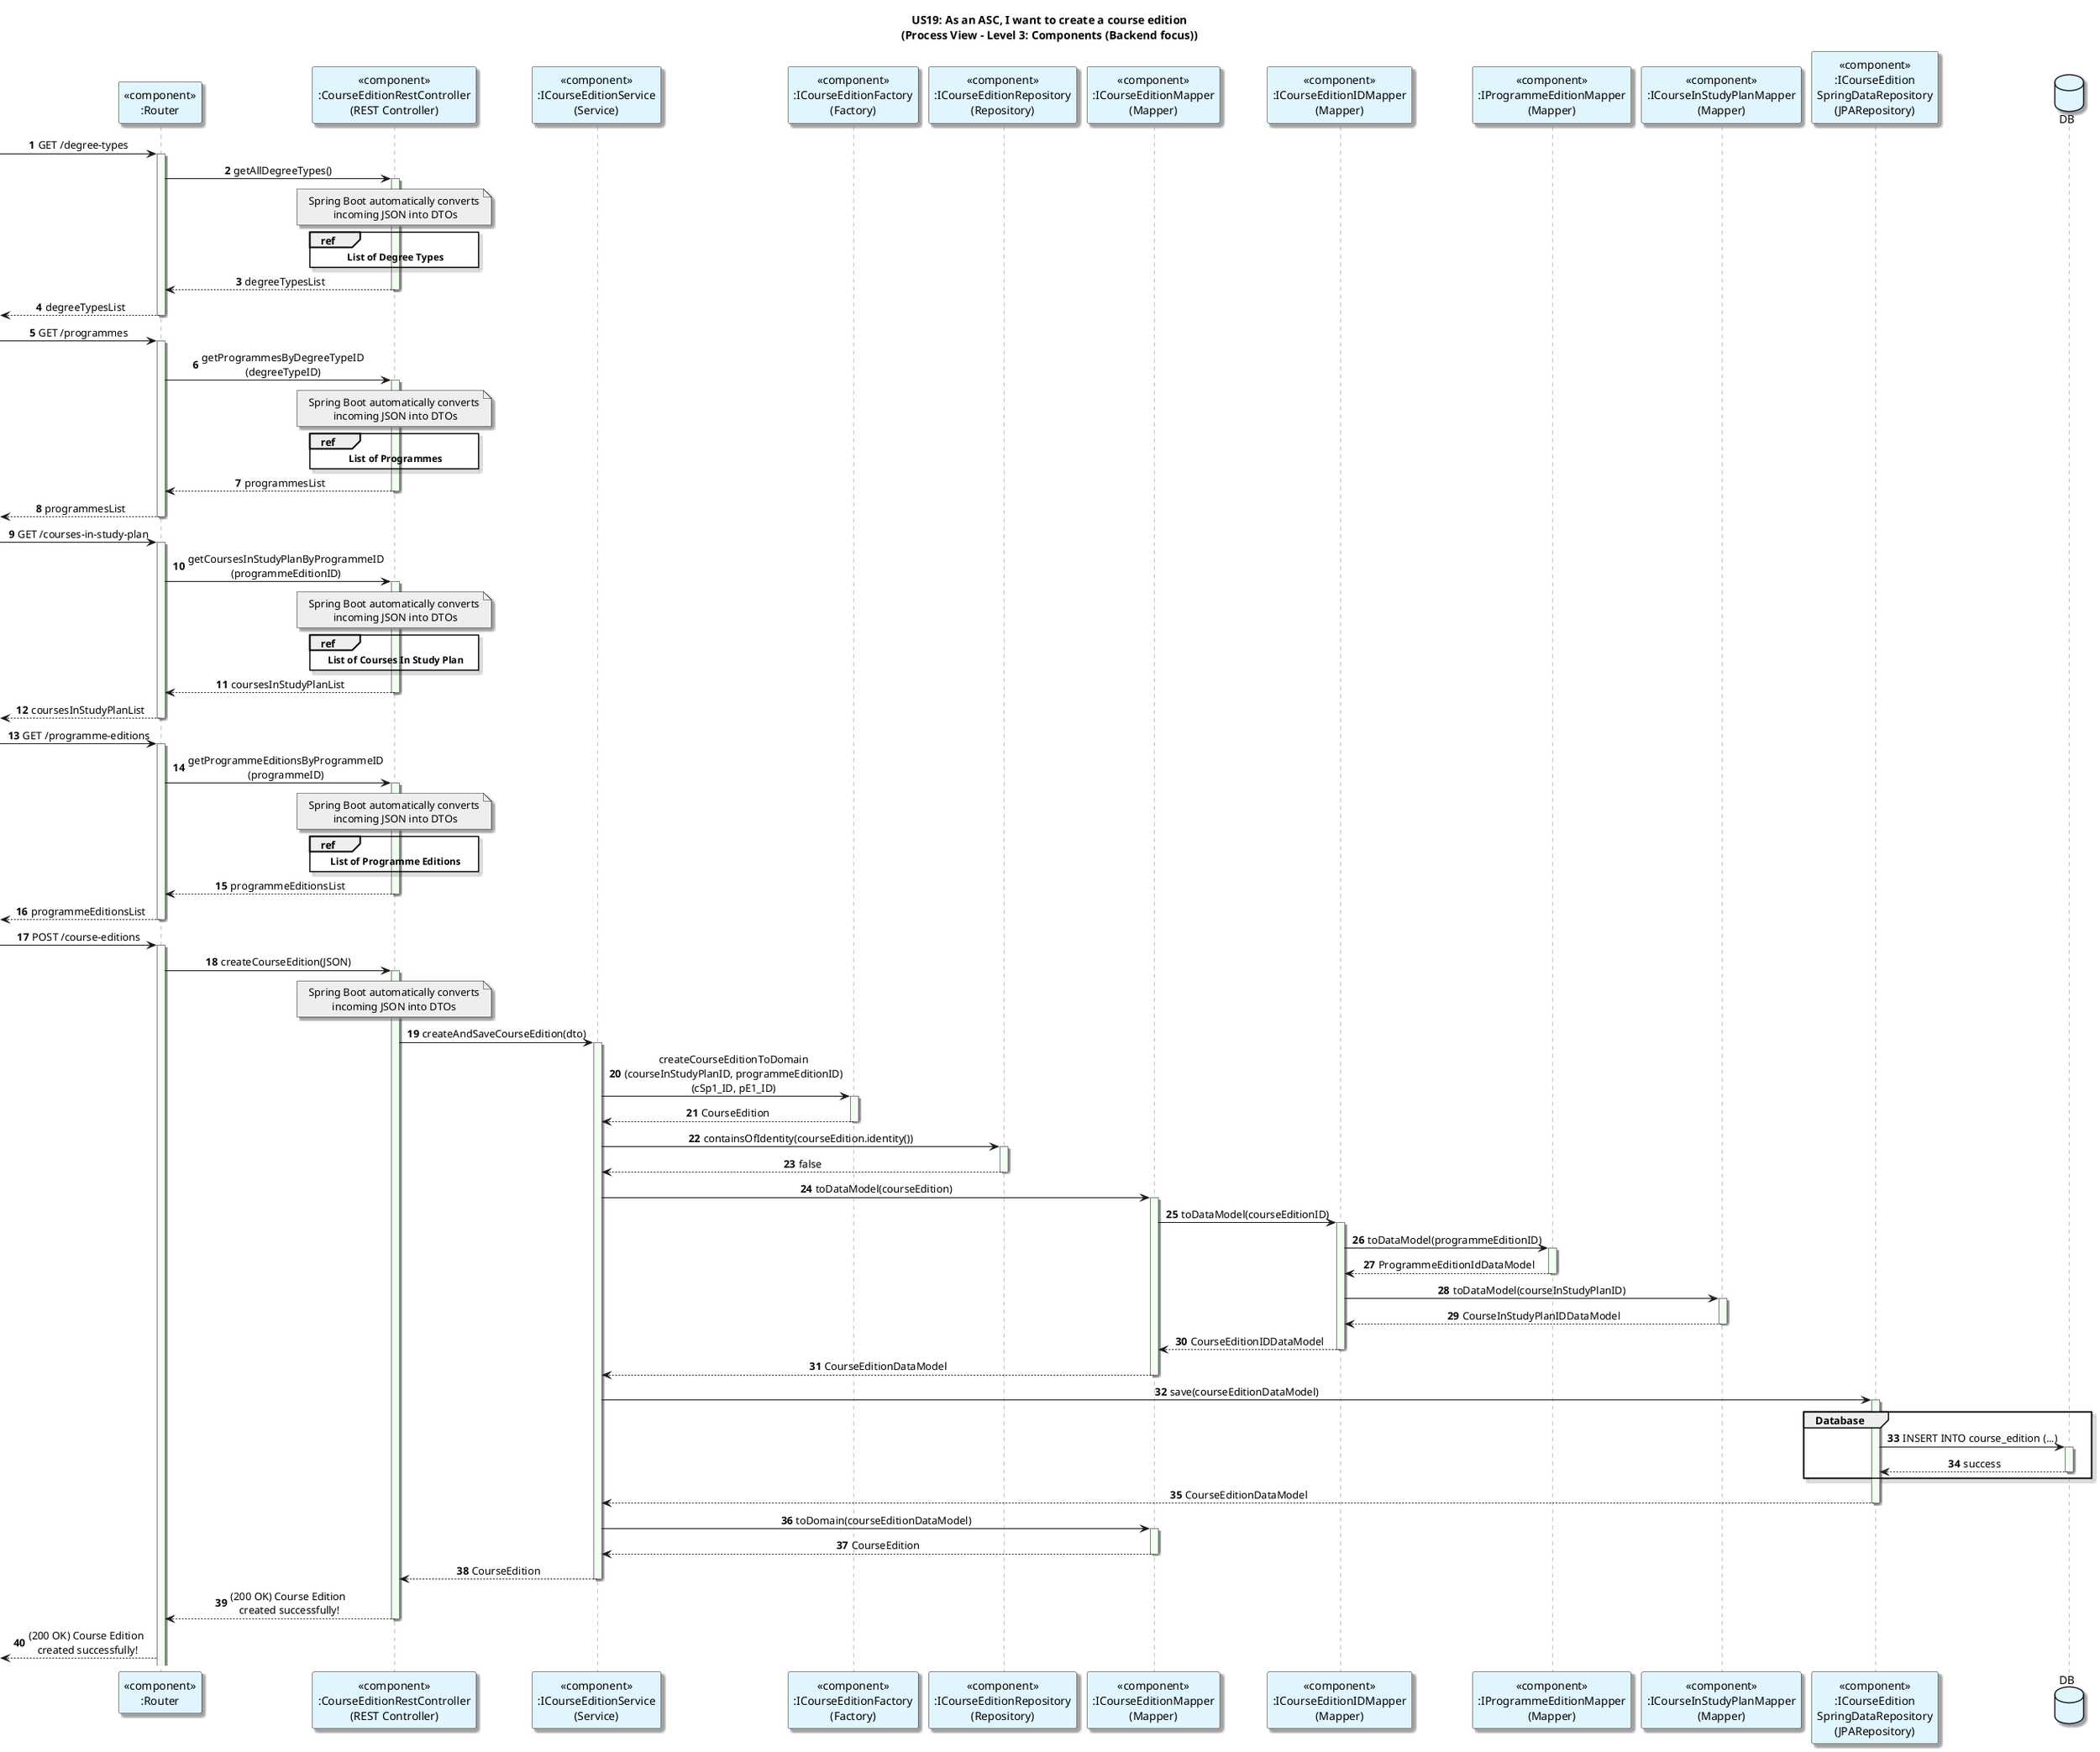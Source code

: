 @startuml
title: US19: As an ASC, I want to create a course edition\n(Process View - Level 3: Components (Backend focus))
autonumber

skinparam {
  ActivityPadding 2
  ActivityMargin 2
  BoxPadding 2
}
skinparam sequence {
    LifeLineBorderColor Grey
    LifeLineBackgroundColor HoneyDew
}
skinparam defaultTextAlignment center
skinparam shadowing true

participant "<<component>>\n:Router" as router #E1F5FE

participant "<<component>>\n:CourseEditionRestController\n(REST Controller)" as Controller #E1F5FE
participant "<<component>>\n:ICourseEditionService\n(Service)" as Service #E1F5FE
participant "<<component>>\n:ICourseEditionFactory\n(Factory)" as CourseEditionFactory #E1F5FE
participant "<<component>>\n:ICourseEditionRepository\n(Repository)" as Repository #E1F5FE
participant "<<component>>\n:ICourseEditionMapper\n(Mapper)" as Mapper #E1F5FE
participant "<<component>>\n:ICourseEditionIDMapper\n(Mapper)" as IDMapper #E1F5FE
participant "<<component>>\n:IProgrammeEditionMapper\n(Mapper)" as PEMapper #E1F5FE
participant "<<component>>\n:ICourseInStudyPlanMapper\n(Mapper)" as CSPMapper #E1F5FE
participant "<<component>>\n:ICourseEdition\nSpringDataRepository\n(JPARepository)" as SpringData #E1F5FE

database DB as Database #E1F5FE

-> router: GET /degree-types
activate router
router -> Controller: getAllDegreeTypes()
activate Controller
note over Controller #EEEEEE
Spring Boot automatically converts
 incoming JSON into DTOs
end note
ref over Controller
   <b>List of Degree Types</b>
end ref
Controller --> router: degreeTypesList
deactivate Controller
<-- router: degreeTypesList
deactivate router

-> router: GET /programmes
activate router
router -> Controller: getProgrammesByDegreeTypeID\n(degreeTypeID)
activate Controller
note over Controller #EEEEEE
Spring Boot automatically converts
 incoming JSON into DTOs
end note
ref over Controller
   <b>List of Programmes</b>
end ref
Controller --> router: programmesList
deactivate Controller
<-- router: programmesList
deactivate router

-> router: GET /courses-in-study-plan
activate router
router -> Controller: getCoursesInStudyPlanByProgrammeID\n(programmeEditionID)
activate Controller
note over Controller #EEEEEE
Spring Boot automatically converts
 incoming JSON into DTOs
end note
ref over Controller
   <b>List of Courses In Study Plan</b>
end ref
Controller --> router: coursesInStudyPlanList
deactivate Controller
<-- router: coursesInStudyPlanList
deactivate router

-> router: GET /programme-editions
activate router
router -> Controller: getProgrammeEditionsByProgrammeID\n(programmeID)
activate Controller
note over Controller #EEEEEE
Spring Boot automatically converts
 incoming JSON into DTOs
end note
ref over Controller
   <b>List of Programme Editions</b>
end ref
Controller --> router: programmeEditionsList
deactivate Controller
<-- router: programmeEditionsList
deactivate router

-> router: POST /course-editions
activate router
router -> Controller: createCourseEdition(JSON)

activate Controller

note over Controller #EEEEEE
Spring Boot automatically converts
incoming JSON into DTOs
end note




Controller -> Service: createAndSaveCourseEdition(dto)
activate Service


Service -> CourseEditionFactory: createCourseEditionToDomain\n(courseInStudyPlanID, programmeEditionID)\n(cSp1_ID, pE1_ID)
activate CourseEditionFactory
CourseEditionFactory --> Service -- : CourseEdition
Service -> Repository: containsOfIdentity(courseEdition.identity())
activate Repository
Repository --> Service: false
deactivate Repository



Service -> Mapper : toDataModel(courseEdition)
activate Mapper
Mapper -> IDMapper : toDataModel(courseEditionID)
activate IDMapper
IDMapper -> PEMapper : toDataModel(programmeEditionID)
activate PEMapper
PEMapper --> IDMapper : ProgrammeEditionIdDataModel
deactivate PEMapper
IDMapper -> CSPMapper : toDataModel(courseInStudyPlanID)
activate CSPMapper
CSPMapper --> IDMapper : CourseInStudyPlanIDDataModel
deactivate CSPMapper
IDMapper --> Mapper : CourseEditionIDDataModel
deactivate
Mapper --> Service : CourseEditionDataModel
deactivate



Service -> SpringData : save(courseEditionDataModel)
activate SpringData

group Database
SpringData -> Database: INSERT INTO course_edition (...)
activate Database
Database --> SpringData: success
deactivate Database
end


SpringData --> Service : CourseEditionDataModel
deactivate


Service -> Mapper : toDomain(courseEditionDataModel)
activate Mapper
Mapper --> Service : CourseEdition
deactivate

Service --> Controller : CourseEdition
deactivate

Controller --> router:  (200 OK) Course Edition\n created successfully!
deactivate Controller

<-- router:  (200 OK) Course Edition\n created successfully!
@enduml

